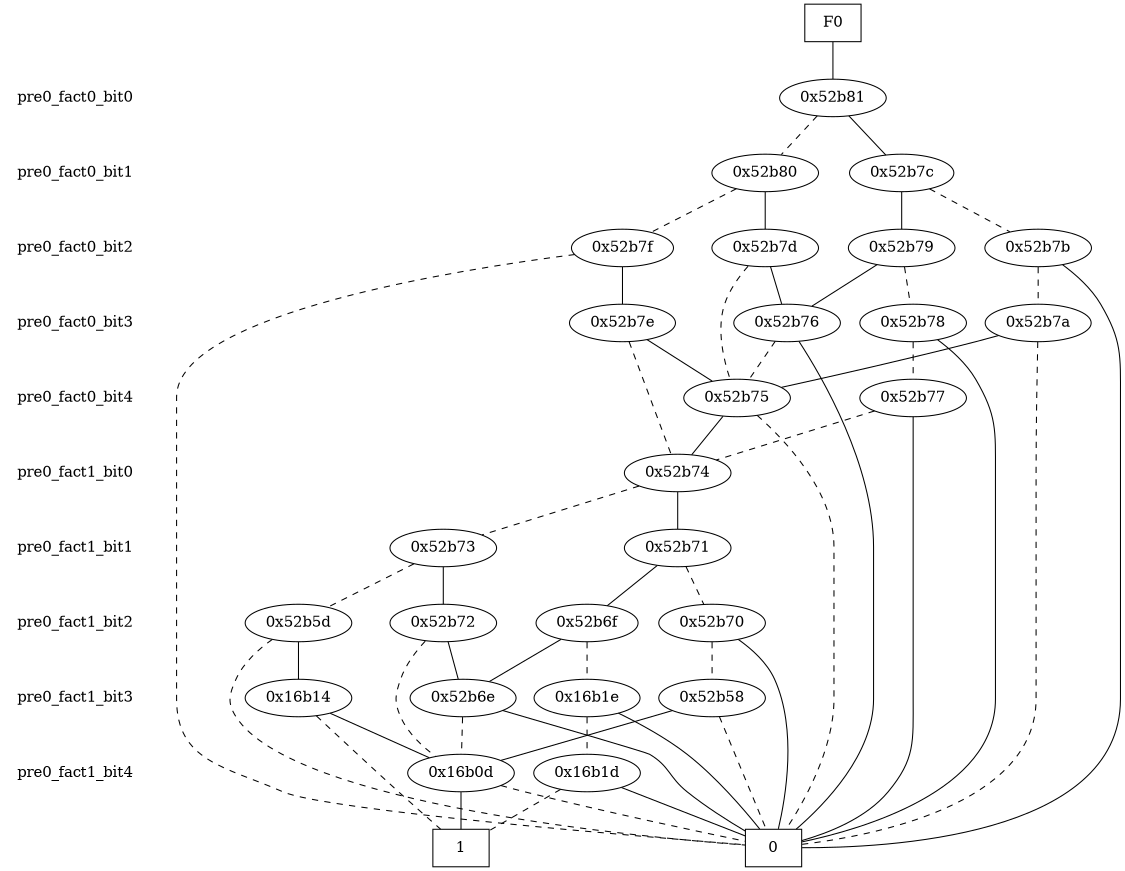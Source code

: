 digraph "DD" {
size = "7.5,10"
center = true;
edge [dir = none];
{ node [shape = plaintext];
  edge [style = invis];
  "CONST NODES" [style = invis];
" pre0_fact0_bit0 " -> " pre0_fact0_bit1 " -> " pre0_fact0_bit2 " -> " pre0_fact0_bit3 " -> " pre0_fact0_bit4 " -> " pre0_fact1_bit0 " -> " pre0_fact1_bit1 " -> " pre0_fact1_bit2 " -> " pre0_fact1_bit3 " -> " pre0_fact1_bit4 " -> "CONST NODES"; 
}
{ rank = same; node [shape = box]; edge [style = invis];
"F0"; }
{ rank = same; " pre0_fact0_bit0 ";
"0x52b81";
}
{ rank = same; " pre0_fact0_bit1 ";
"0x52b7c";
"0x52b80";
}
{ rank = same; " pre0_fact0_bit2 ";
"0x52b7d";
"0x52b79";
"0x52b7b";
"0x52b7f";
}
{ rank = same; " pre0_fact0_bit3 ";
"0x52b7a";
"0x52b76";
"0x52b78";
"0x52b7e";
}
{ rank = same; " pre0_fact0_bit4 ";
"0x52b77";
"0x52b75";
}
{ rank = same; " pre0_fact1_bit0 ";
"0x52b74";
}
{ rank = same; " pre0_fact1_bit1 ";
"0x52b73";
"0x52b71";
}
{ rank = same; " pre0_fact1_bit2 ";
"0x52b72";
"0x52b5d";
"0x52b70";
"0x52b6f";
}
{ rank = same; " pre0_fact1_bit3 ";
"0x16b1e";
"0x52b6e";
"0x16b14";
"0x52b58";
}
{ rank = same; " pre0_fact1_bit4 ";
"0x16b1d";
"0x16b0d";
}
{ rank = same; "CONST NODES";
{ node [shape = box]; "0x16a9c";
"0x16a9b";
}
}
"F0" -> "0x52b81" [style = solid];
"0x52b81" -> "0x52b7c";
"0x52b81" -> "0x52b80" [style = dashed];
"0x52b7c" -> "0x52b79";
"0x52b7c" -> "0x52b7b" [style = dashed];
"0x52b80" -> "0x52b7d";
"0x52b80" -> "0x52b7f" [style = dashed];
"0x52b7d" -> "0x52b76";
"0x52b7d" -> "0x52b75" [style = dashed];
"0x52b79" -> "0x52b76";
"0x52b79" -> "0x52b78" [style = dashed];
"0x52b7b" -> "0x16a9c";
"0x52b7b" -> "0x52b7a" [style = dashed];
"0x52b7f" -> "0x52b7e";
"0x52b7f" -> "0x16a9c" [style = dashed];
"0x52b7a" -> "0x52b75";
"0x52b7a" -> "0x16a9c" [style = dashed];
"0x52b76" -> "0x16a9c";
"0x52b76" -> "0x52b75" [style = dashed];
"0x52b78" -> "0x16a9c";
"0x52b78" -> "0x52b77" [style = dashed];
"0x52b7e" -> "0x52b75";
"0x52b7e" -> "0x52b74" [style = dashed];
"0x52b77" -> "0x16a9c";
"0x52b77" -> "0x52b74" [style = dashed];
"0x52b75" -> "0x52b74";
"0x52b75" -> "0x16a9c" [style = dashed];
"0x52b74" -> "0x52b71";
"0x52b74" -> "0x52b73" [style = dashed];
"0x52b73" -> "0x52b72";
"0x52b73" -> "0x52b5d" [style = dashed];
"0x52b71" -> "0x52b6f";
"0x52b71" -> "0x52b70" [style = dashed];
"0x52b72" -> "0x52b6e";
"0x52b72" -> "0x16b0d" [style = dashed];
"0x52b5d" -> "0x16b14";
"0x52b5d" -> "0x16a9c" [style = dashed];
"0x52b70" -> "0x16a9c";
"0x52b70" -> "0x52b58" [style = dashed];
"0x52b6f" -> "0x52b6e";
"0x52b6f" -> "0x16b1e" [style = dashed];
"0x16b1e" -> "0x16a9c";
"0x16b1e" -> "0x16b1d" [style = dashed];
"0x52b6e" -> "0x16a9c";
"0x52b6e" -> "0x16b0d" [style = dashed];
"0x16b14" -> "0x16b0d";
"0x16b14" -> "0x16a9b" [style = dashed];
"0x52b58" -> "0x16b0d";
"0x52b58" -> "0x16a9c" [style = dashed];
"0x16b1d" -> "0x16a9c";
"0x16b1d" -> "0x16a9b" [style = dashed];
"0x16b0d" -> "0x16a9b";
"0x16b0d" -> "0x16a9c" [style = dashed];
"0x16a9c" [label = "0"];
"0x16a9b" [label = "1"];
}
